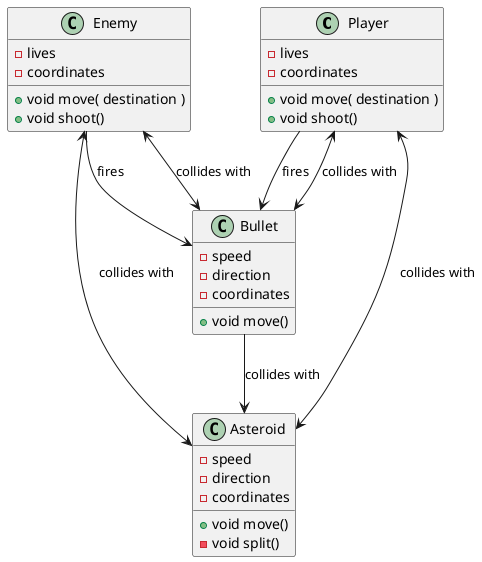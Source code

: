@startuml
class Player {
    - lives
    - coordinates
    + void move( destination )
    + void shoot()
}

class Enemy{
    - lives
    - coordinates
    + void move( destination )
    + void shoot()
}

Player -down-> Bullet : fires
Enemy -down-> Bullet : fires

class Bullet {
    - speed
    - direction
    - coordinates
    + void move()
}

class Asteroid {
    - speed
    - direction
    - coordinates
    + void move()
    - void split()
}

Bullet --> Asteroid : collides with
Enemy <--> Asteroid : collides with
Player <--> Asteroid : collides with

Bullet <-up-> Player : collides with
Bullet <-up-> Enemy : collides with
@enduml